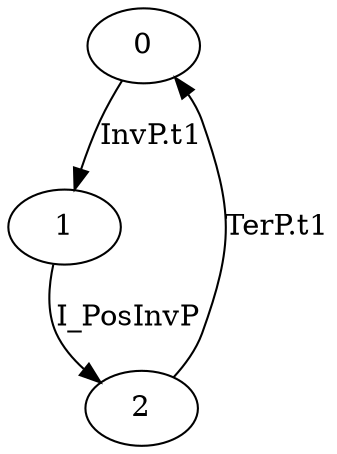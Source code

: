 digraph G {
  0 -> 1 [ label="InvP.t1" ];
  1 -> 2 [ label="I_PosInvP" ];
  2 -> 0 [ label="TerP.t1" ];
}
